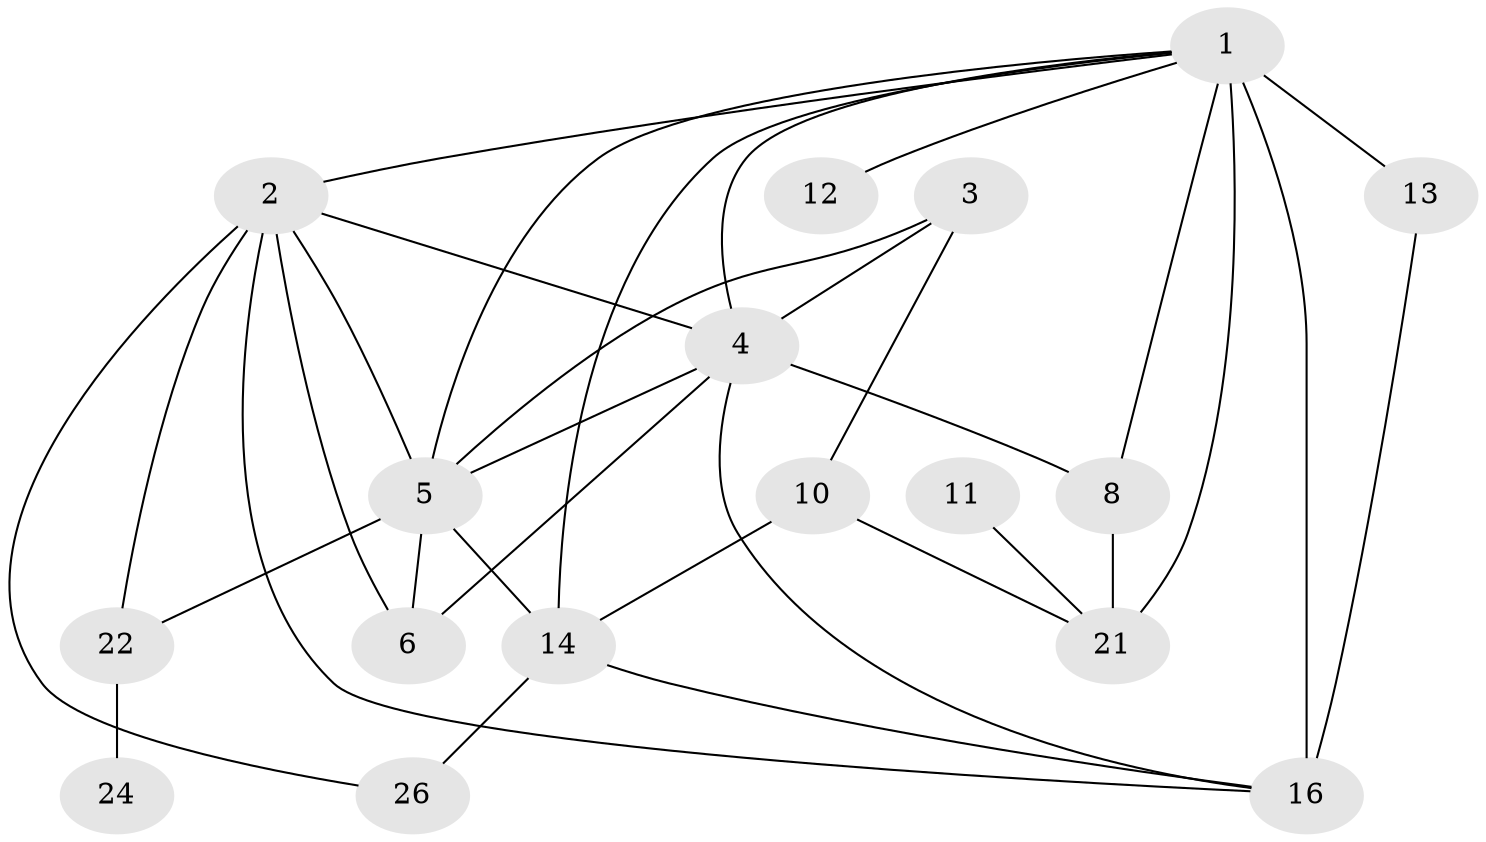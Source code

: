 // original degree distribution, {3: 0.22727272727272727, 4: 0.14545454545454545, 1: 0.2, 2: 0.2636363636363636, 5: 0.02727272727272727, 0: 0.11818181818181818, 6: 0.01818181818181818}
// Generated by graph-tools (version 1.1) at 2025/48/03/04/25 22:48:01]
// undirected, 17 vertices, 33 edges
graph export_dot {
  node [color=gray90,style=filled];
  1;
  2;
  3;
  4;
  5;
  6;
  8;
  10;
  11;
  12;
  13;
  14;
  16;
  21;
  22;
  24;
  26;
  1 -- 2 [weight=2.0];
  1 -- 4 [weight=1.0];
  1 -- 5 [weight=3.0];
  1 -- 8 [weight=1.0];
  1 -- 12 [weight=1.0];
  1 -- 13 [weight=3.0];
  1 -- 14 [weight=1.0];
  1 -- 16 [weight=5.0];
  1 -- 21 [weight=2.0];
  2 -- 4 [weight=1.0];
  2 -- 5 [weight=1.0];
  2 -- 6 [weight=1.0];
  2 -- 16 [weight=2.0];
  2 -- 22 [weight=2.0];
  2 -- 26 [weight=1.0];
  3 -- 4 [weight=2.0];
  3 -- 5 [weight=1.0];
  3 -- 10 [weight=1.0];
  4 -- 5 [weight=1.0];
  4 -- 6 [weight=1.0];
  4 -- 8 [weight=1.0];
  4 -- 16 [weight=1.0];
  5 -- 6 [weight=1.0];
  5 -- 14 [weight=1.0];
  5 -- 22 [weight=1.0];
  8 -- 21 [weight=1.0];
  10 -- 14 [weight=1.0];
  10 -- 21 [weight=1.0];
  11 -- 21 [weight=1.0];
  13 -- 16 [weight=1.0];
  14 -- 16 [weight=1.0];
  14 -- 26 [weight=1.0];
  22 -- 24 [weight=1.0];
}
